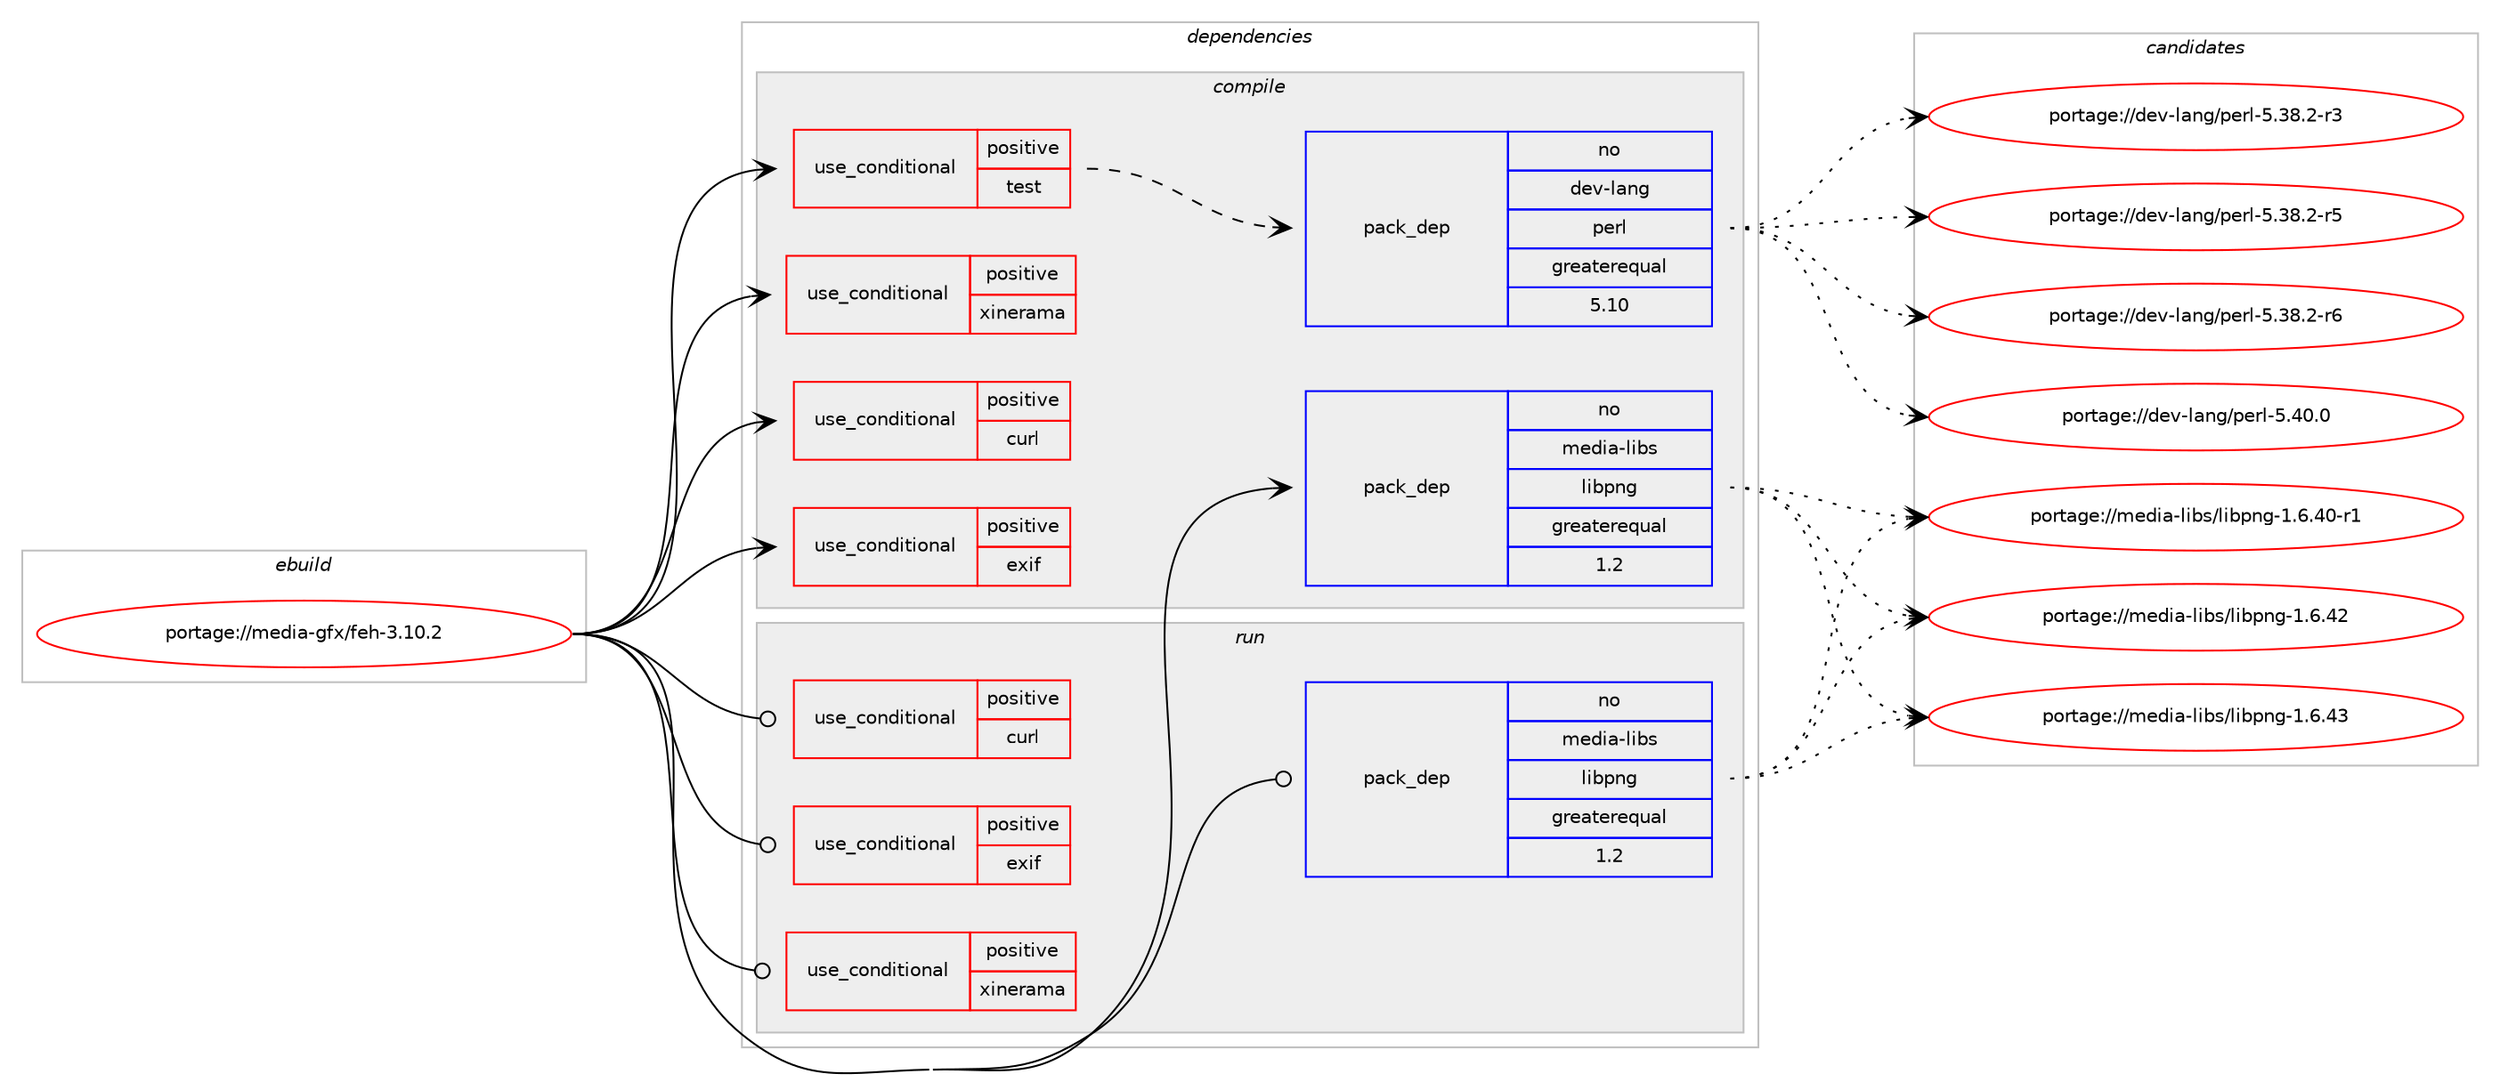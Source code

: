 digraph prolog {

# *************
# Graph options
# *************

newrank=true;
concentrate=true;
compound=true;
graph [rankdir=LR,fontname=Helvetica,fontsize=10,ranksep=1.5];#, ranksep=2.5, nodesep=0.2];
edge  [arrowhead=vee];
node  [fontname=Helvetica,fontsize=10];

# **********
# The ebuild
# **********

subgraph cluster_leftcol {
color=gray;
rank=same;
label=<<i>ebuild</i>>;
id [label="portage://media-gfx/feh-3.10.2", color=red, width=4, href="../media-gfx/feh-3.10.2.svg"];
}

# ****************
# The dependencies
# ****************

subgraph cluster_midcol {
color=gray;
label=<<i>dependencies</i>>;
subgraph cluster_compile {
fillcolor="#eeeeee";
style=filled;
label=<<i>compile</i>>;
subgraph cond70544 {
dependency149882 [label=<<TABLE BORDER="0" CELLBORDER="1" CELLSPACING="0" CELLPADDING="4"><TR><TD ROWSPAN="3" CELLPADDING="10">use_conditional</TD></TR><TR><TD>positive</TD></TR><TR><TD>curl</TD></TR></TABLE>>, shape=none, color=red];
# *** BEGIN UNKNOWN DEPENDENCY TYPE (TODO) ***
# dependency149882 -> package_dependency(portage://media-gfx/feh-3.10.2,install,no,net-misc,curl,none,[,,],[],[])
# *** END UNKNOWN DEPENDENCY TYPE (TODO) ***

}
id:e -> dependency149882:w [weight=20,style="solid",arrowhead="vee"];
subgraph cond70545 {
dependency149883 [label=<<TABLE BORDER="0" CELLBORDER="1" CELLSPACING="0" CELLPADDING="4"><TR><TD ROWSPAN="3" CELLPADDING="10">use_conditional</TD></TR><TR><TD>positive</TD></TR><TR><TD>exif</TD></TR></TABLE>>, shape=none, color=red];
# *** BEGIN UNKNOWN DEPENDENCY TYPE (TODO) ***
# dependency149883 -> package_dependency(portage://media-gfx/feh-3.10.2,install,no,media-libs,libexif,none,[,,],[],[])
# *** END UNKNOWN DEPENDENCY TYPE (TODO) ***

}
id:e -> dependency149883:w [weight=20,style="solid",arrowhead="vee"];
subgraph cond70546 {
dependency149884 [label=<<TABLE BORDER="0" CELLBORDER="1" CELLSPACING="0" CELLPADDING="4"><TR><TD ROWSPAN="3" CELLPADDING="10">use_conditional</TD></TR><TR><TD>positive</TD></TR><TR><TD>test</TD></TR></TABLE>>, shape=none, color=red];
subgraph pack77057 {
dependency149885 [label=<<TABLE BORDER="0" CELLBORDER="1" CELLSPACING="0" CELLPADDING="4" WIDTH="220"><TR><TD ROWSPAN="6" CELLPADDING="30">pack_dep</TD></TR><TR><TD WIDTH="110">no</TD></TR><TR><TD>dev-lang</TD></TR><TR><TD>perl</TD></TR><TR><TD>greaterequal</TD></TR><TR><TD>5.10</TD></TR></TABLE>>, shape=none, color=blue];
}
dependency149884:e -> dependency149885:w [weight=20,style="dashed",arrowhead="vee"];
# *** BEGIN UNKNOWN DEPENDENCY TYPE (TODO) ***
# dependency149884 -> package_dependency(portage://media-gfx/feh-3.10.2,install,no,dev-perl,Test-Command,none,[,,],[],[])
# *** END UNKNOWN DEPENDENCY TYPE (TODO) ***

# *** BEGIN UNKNOWN DEPENDENCY TYPE (TODO) ***
# dependency149884 -> package_dependency(portage://media-gfx/feh-3.10.2,install,no,media-libs,imlib2,none,[,,],[],[use(enable(gif),none),use(enable(jpeg),none),use(enable(png),none)])
# *** END UNKNOWN DEPENDENCY TYPE (TODO) ***

}
id:e -> dependency149884:w [weight=20,style="solid",arrowhead="vee"];
subgraph cond70547 {
dependency149886 [label=<<TABLE BORDER="0" CELLBORDER="1" CELLSPACING="0" CELLPADDING="4"><TR><TD ROWSPAN="3" CELLPADDING="10">use_conditional</TD></TR><TR><TD>positive</TD></TR><TR><TD>xinerama</TD></TR></TABLE>>, shape=none, color=red];
# *** BEGIN UNKNOWN DEPENDENCY TYPE (TODO) ***
# dependency149886 -> package_dependency(portage://media-gfx/feh-3.10.2,install,no,x11-libs,libXinerama,none,[,,],[],[])
# *** END UNKNOWN DEPENDENCY TYPE (TODO) ***

}
id:e -> dependency149886:w [weight=20,style="solid",arrowhead="vee"];
# *** BEGIN UNKNOWN DEPENDENCY TYPE (TODO) ***
# id -> package_dependency(portage://media-gfx/feh-3.10.2,install,no,media-libs,imlib2,none,[,,],[],[use(enable(X),none),use(enable(text),positive)])
# *** END UNKNOWN DEPENDENCY TYPE (TODO) ***

subgraph pack77058 {
dependency149887 [label=<<TABLE BORDER="0" CELLBORDER="1" CELLSPACING="0" CELLPADDING="4" WIDTH="220"><TR><TD ROWSPAN="6" CELLPADDING="30">pack_dep</TD></TR><TR><TD WIDTH="110">no</TD></TR><TR><TD>media-libs</TD></TR><TR><TD>libpng</TD></TR><TR><TD>greaterequal</TD></TR><TR><TD>1.2</TD></TR></TABLE>>, shape=none, color=blue];
}
id:e -> dependency149887:w [weight=20,style="solid",arrowhead="vee"];
# *** BEGIN UNKNOWN DEPENDENCY TYPE (TODO) ***
# id -> package_dependency(portage://media-gfx/feh-3.10.2,install,no,x11-base,xorg-proto,none,[,,],[],[])
# *** END UNKNOWN DEPENDENCY TYPE (TODO) ***

# *** BEGIN UNKNOWN DEPENDENCY TYPE (TODO) ***
# id -> package_dependency(portage://media-gfx/feh-3.10.2,install,no,x11-libs,libX11,none,[,,],[],[])
# *** END UNKNOWN DEPENDENCY TYPE (TODO) ***

# *** BEGIN UNKNOWN DEPENDENCY TYPE (TODO) ***
# id -> package_dependency(portage://media-gfx/feh-3.10.2,install,no,x11-libs,libXt,none,[,,],[],[])
# *** END UNKNOWN DEPENDENCY TYPE (TODO) ***

}
subgraph cluster_compileandrun {
fillcolor="#eeeeee";
style=filled;
label=<<i>compile and run</i>>;
}
subgraph cluster_run {
fillcolor="#eeeeee";
style=filled;
label=<<i>run</i>>;
subgraph cond70548 {
dependency149888 [label=<<TABLE BORDER="0" CELLBORDER="1" CELLSPACING="0" CELLPADDING="4"><TR><TD ROWSPAN="3" CELLPADDING="10">use_conditional</TD></TR><TR><TD>positive</TD></TR><TR><TD>curl</TD></TR></TABLE>>, shape=none, color=red];
# *** BEGIN UNKNOWN DEPENDENCY TYPE (TODO) ***
# dependency149888 -> package_dependency(portage://media-gfx/feh-3.10.2,run,no,net-misc,curl,none,[,,],[],[])
# *** END UNKNOWN DEPENDENCY TYPE (TODO) ***

}
id:e -> dependency149888:w [weight=20,style="solid",arrowhead="odot"];
subgraph cond70549 {
dependency149889 [label=<<TABLE BORDER="0" CELLBORDER="1" CELLSPACING="0" CELLPADDING="4"><TR><TD ROWSPAN="3" CELLPADDING="10">use_conditional</TD></TR><TR><TD>positive</TD></TR><TR><TD>exif</TD></TR></TABLE>>, shape=none, color=red];
# *** BEGIN UNKNOWN DEPENDENCY TYPE (TODO) ***
# dependency149889 -> package_dependency(portage://media-gfx/feh-3.10.2,run,no,media-libs,libexif,none,[,,],[],[])
# *** END UNKNOWN DEPENDENCY TYPE (TODO) ***

}
id:e -> dependency149889:w [weight=20,style="solid",arrowhead="odot"];
subgraph cond70550 {
dependency149890 [label=<<TABLE BORDER="0" CELLBORDER="1" CELLSPACING="0" CELLPADDING="4"><TR><TD ROWSPAN="3" CELLPADDING="10">use_conditional</TD></TR><TR><TD>positive</TD></TR><TR><TD>xinerama</TD></TR></TABLE>>, shape=none, color=red];
# *** BEGIN UNKNOWN DEPENDENCY TYPE (TODO) ***
# dependency149890 -> package_dependency(portage://media-gfx/feh-3.10.2,run,no,x11-libs,libXinerama,none,[,,],[],[])
# *** END UNKNOWN DEPENDENCY TYPE (TODO) ***

}
id:e -> dependency149890:w [weight=20,style="solid",arrowhead="odot"];
# *** BEGIN UNKNOWN DEPENDENCY TYPE (TODO) ***
# id -> package_dependency(portage://media-gfx/feh-3.10.2,run,no,media-libs,imlib2,none,[,,],[],[use(enable(X),none),use(enable(text),positive)])
# *** END UNKNOWN DEPENDENCY TYPE (TODO) ***

# *** BEGIN UNKNOWN DEPENDENCY TYPE (TODO) ***
# id -> package_dependency(portage://media-gfx/feh-3.10.2,run,no,media-libs,libjpeg-turbo,none,[,,],[slot(0)],[])
# *** END UNKNOWN DEPENDENCY TYPE (TODO) ***

subgraph pack77059 {
dependency149891 [label=<<TABLE BORDER="0" CELLBORDER="1" CELLSPACING="0" CELLPADDING="4" WIDTH="220"><TR><TD ROWSPAN="6" CELLPADDING="30">pack_dep</TD></TR><TR><TD WIDTH="110">no</TD></TR><TR><TD>media-libs</TD></TR><TR><TD>libpng</TD></TR><TR><TD>greaterequal</TD></TR><TR><TD>1.2</TD></TR></TABLE>>, shape=none, color=blue];
}
id:e -> dependency149891:w [weight=20,style="solid",arrowhead="odot"];
# *** BEGIN UNKNOWN DEPENDENCY TYPE (TODO) ***
# id -> package_dependency(portage://media-gfx/feh-3.10.2,run,no,x11-libs,libX11,none,[,,],[],[])
# *** END UNKNOWN DEPENDENCY TYPE (TODO) ***

}
}

# **************
# The candidates
# **************

subgraph cluster_choices {
rank=same;
color=gray;
label=<<i>candidates</i>>;

subgraph choice77057 {
color=black;
nodesep=1;
choice100101118451089711010347112101114108455346515646504511451 [label="portage://dev-lang/perl-5.38.2-r3", color=red, width=4,href="../dev-lang/perl-5.38.2-r3.svg"];
choice100101118451089711010347112101114108455346515646504511453 [label="portage://dev-lang/perl-5.38.2-r5", color=red, width=4,href="../dev-lang/perl-5.38.2-r5.svg"];
choice100101118451089711010347112101114108455346515646504511454 [label="portage://dev-lang/perl-5.38.2-r6", color=red, width=4,href="../dev-lang/perl-5.38.2-r6.svg"];
choice10010111845108971101034711210111410845534652484648 [label="portage://dev-lang/perl-5.40.0", color=red, width=4,href="../dev-lang/perl-5.40.0.svg"];
dependency149885:e -> choice100101118451089711010347112101114108455346515646504511451:w [style=dotted,weight="100"];
dependency149885:e -> choice100101118451089711010347112101114108455346515646504511453:w [style=dotted,weight="100"];
dependency149885:e -> choice100101118451089711010347112101114108455346515646504511454:w [style=dotted,weight="100"];
dependency149885:e -> choice10010111845108971101034711210111410845534652484648:w [style=dotted,weight="100"];
}
subgraph choice77058 {
color=black;
nodesep=1;
choice1091011001059745108105981154710810598112110103454946544652484511449 [label="portage://media-libs/libpng-1.6.40-r1", color=red, width=4,href="../media-libs/libpng-1.6.40-r1.svg"];
choice109101100105974510810598115471081059811211010345494654465250 [label="portage://media-libs/libpng-1.6.42", color=red, width=4,href="../media-libs/libpng-1.6.42.svg"];
choice109101100105974510810598115471081059811211010345494654465251 [label="portage://media-libs/libpng-1.6.43", color=red, width=4,href="../media-libs/libpng-1.6.43.svg"];
dependency149887:e -> choice1091011001059745108105981154710810598112110103454946544652484511449:w [style=dotted,weight="100"];
dependency149887:e -> choice109101100105974510810598115471081059811211010345494654465250:w [style=dotted,weight="100"];
dependency149887:e -> choice109101100105974510810598115471081059811211010345494654465251:w [style=dotted,weight="100"];
}
subgraph choice77059 {
color=black;
nodesep=1;
choice1091011001059745108105981154710810598112110103454946544652484511449 [label="portage://media-libs/libpng-1.6.40-r1", color=red, width=4,href="../media-libs/libpng-1.6.40-r1.svg"];
choice109101100105974510810598115471081059811211010345494654465250 [label="portage://media-libs/libpng-1.6.42", color=red, width=4,href="../media-libs/libpng-1.6.42.svg"];
choice109101100105974510810598115471081059811211010345494654465251 [label="portage://media-libs/libpng-1.6.43", color=red, width=4,href="../media-libs/libpng-1.6.43.svg"];
dependency149891:e -> choice1091011001059745108105981154710810598112110103454946544652484511449:w [style=dotted,weight="100"];
dependency149891:e -> choice109101100105974510810598115471081059811211010345494654465250:w [style=dotted,weight="100"];
dependency149891:e -> choice109101100105974510810598115471081059811211010345494654465251:w [style=dotted,weight="100"];
}
}

}
